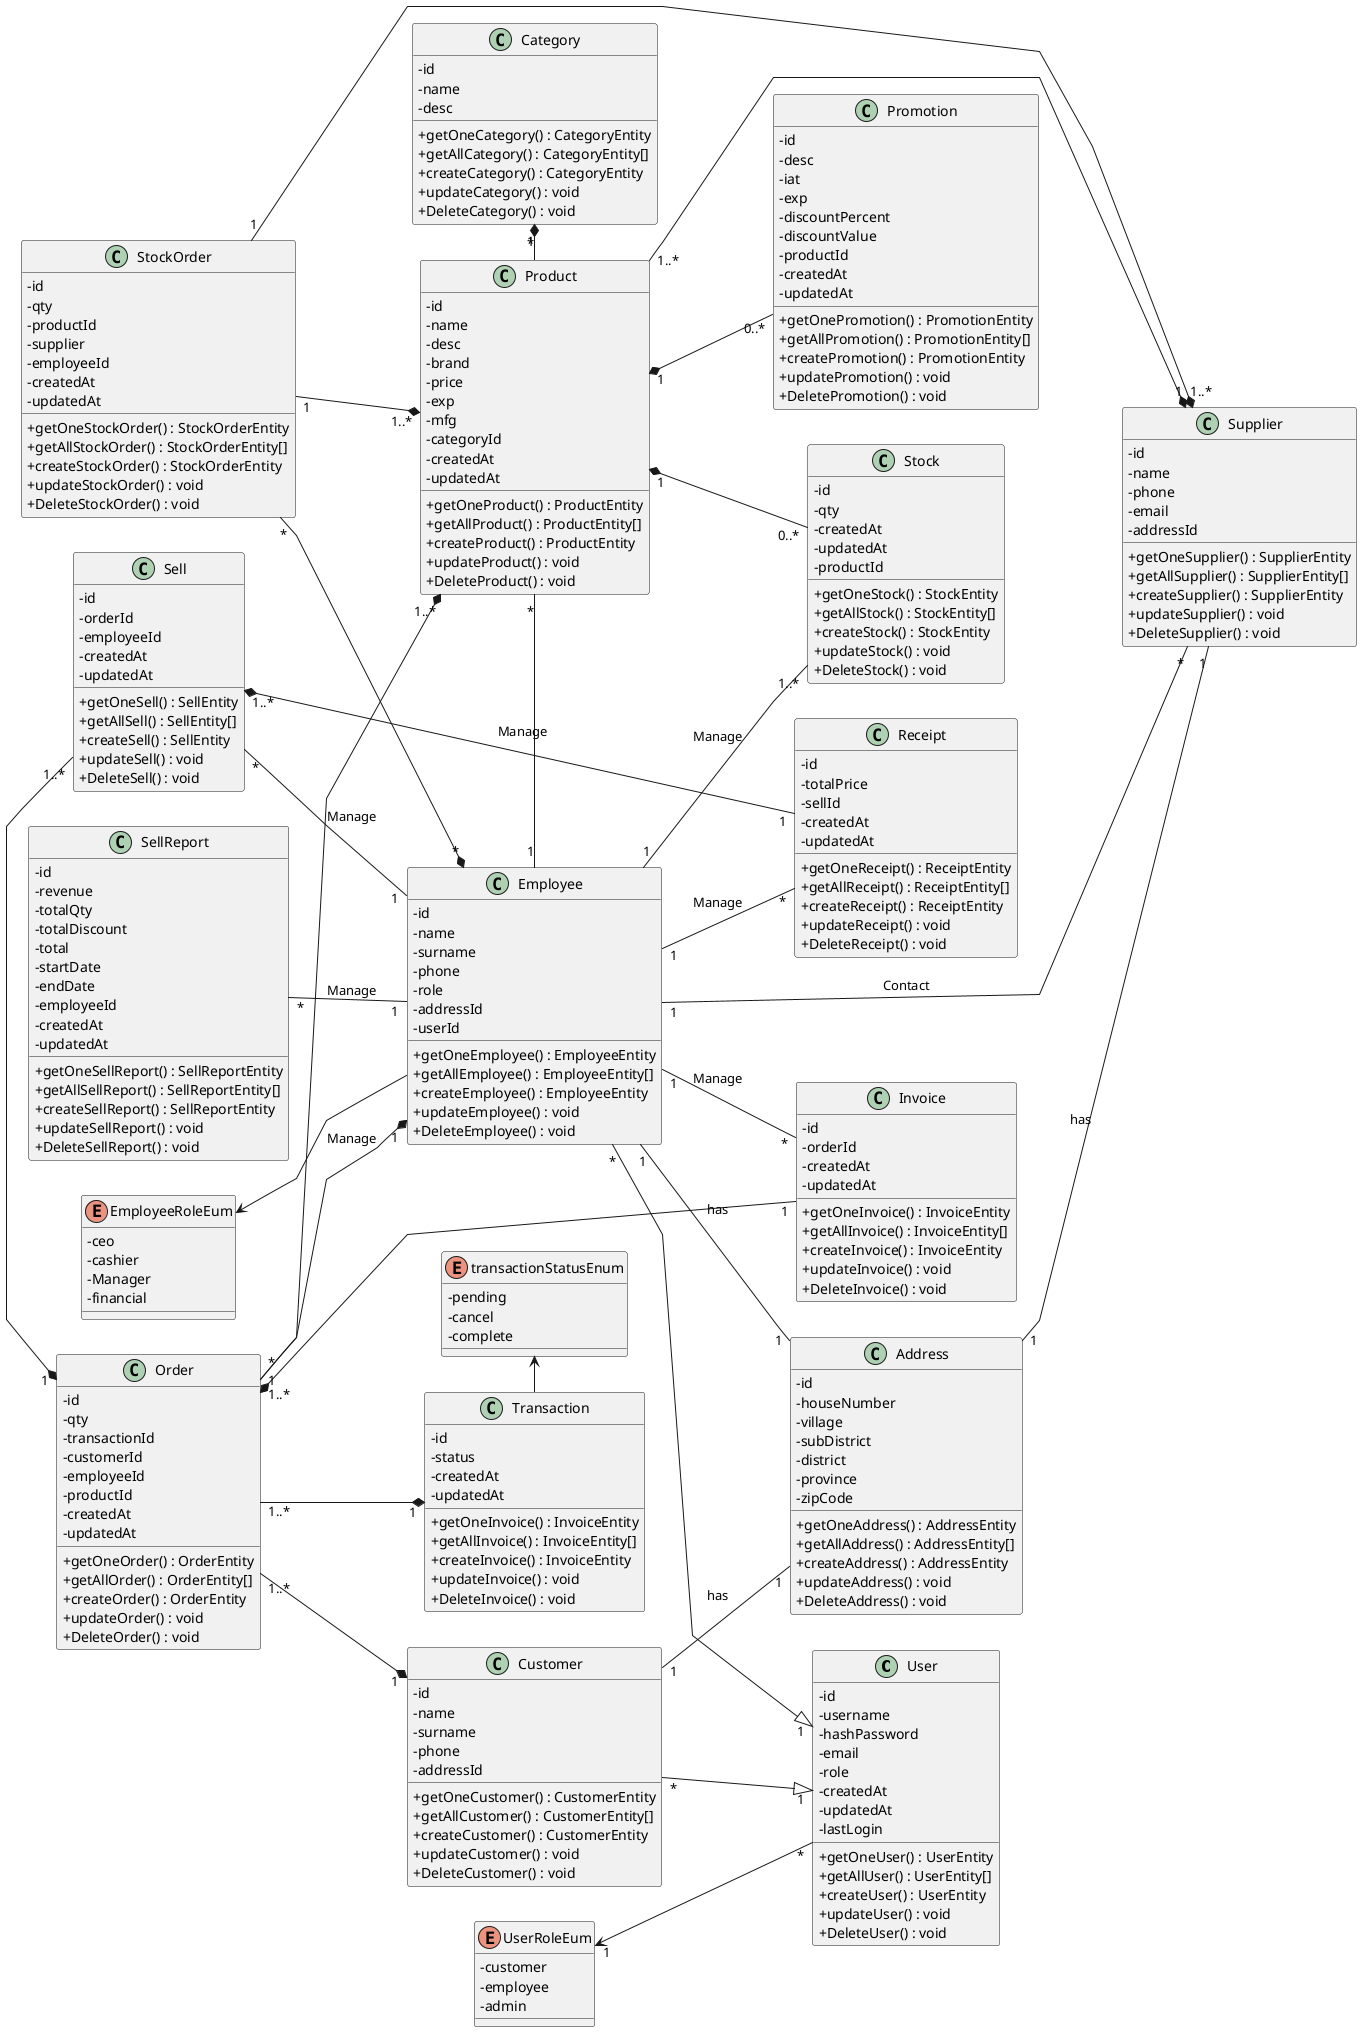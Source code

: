 @startuml
'https://plantuml.com/sequence-diagram
skinparam linetype polyline
'skinparam linetype ortho
'top to bottom direction
left to right direction
skinparam classAttributeIconSize 0
'Type	       Symbol
'Extension	    <|--
'Composition	*--
'Aggregation	o--

class User {
    - id
    - username
    - hashPassword
    - email
    - role
    - createdAt
    - updatedAt
    - lastLogin

    + getOneUser() : UserEntity
    + getAllUser() : UserEntity[]
    + createUser() : UserEntity
    + updateUser() : void
    + DeleteUser() : void
}
'<<enumeration>>
enum UserRoleEum {
    - customer
    - employee
    - admin
}

class Employee {
    - id
    - name
    - surname
    - phone
    - role
    - addressId
    - userId

    + getOneEmployee() : EmployeeEntity
    + getAllEmployee() : EmployeeEntity[]
    + createEmployee() : EmployeeEntity
    + updateEmployee() : void
    + DeleteEmployee() : void
}

class Customer {
    - id
    - name
    - surname
    - phone
    - addressId

    + getOneCustomer() : CustomerEntity
    + getAllCustomer() : CustomerEntity[]
    + createCustomer() : CustomerEntity
    + updateCustomer() : void
    + DeleteCustomer() : void
}

class Address {
    - id
    - houseNumber
    - village
    - subDistrict
    - district
    - province
    - zipCode

    + getOneAddress() : AddressEntity
    + getAllAddress() : AddressEntity[]
    + createAddress() : AddressEntity
    + updateAddress() : void
    + DeleteAddress() : void
}

class Supplier {
    - id
    - name
    - phone
    - email
    - addressId

    + getOneSupplier() : SupplierEntity
    + getAllSupplier() : SupplierEntity[]
    + createSupplier() : SupplierEntity
    + updateSupplier() : void
    + DeleteSupplier() : void
}

'<<enumeration>>
enum EmployeeRoleEum {
    - ceo
    - cashier
    - Manager
    - financial
}



class Stock {
    - id
    - qty
    - createdAt
    - updatedAt
    - productId

    + getOneStock() : StockEntity
    + getAllStock() : StockEntity[]
    + createStock() : StockEntity
    + updateStock() : void
    + DeleteStock() : void
}

class Promotion {
    - id
    - desc
    - iat
    - exp
    - discountPercent
    - discountValue
    - productId
    - createdAt
    - updatedAt

    + getOnePromotion() : PromotionEntity
    + getAllPromotion() : PromotionEntity[]
    + createPromotion() : PromotionEntity
    + updatePromotion() : void
    + DeletePromotion() : void
}

class Product {
    - id
    - name
    - desc
    - brand
    - price
    - exp
    - mfg
    - categoryId
    - createdAt
    - updatedAt

    + getOneProduct() : ProductEntity
    + getAllProduct() : ProductEntity[]
    + createProduct() : ProductEntity
    + updateProduct() : void
    + DeleteProduct() : void
}

class Category {
    - id
    - name
    - desc

    + getOneCategory() : CategoryEntity
    + getAllCategory() : CategoryEntity[]
    + createCategory() : CategoryEntity
    + updateCategory() : void
    + DeleteCategory() : void
}

class Invoice {
    - id
    - orderId
    - createdAt
    - updatedAt

    + getOneInvoice() : InvoiceEntity
    + getAllInvoice() : InvoiceEntity[]
    + createInvoice() : InvoiceEntity
    + updateInvoice() : void
    + DeleteInvoice() : void
}

class Order {
    - id
    - qty
    - transactionId
    - customerId
    - employeeId
    - productId
    - createdAt
    - updatedAt

    + getOneOrder() : OrderEntity
    + getAllOrder() : OrderEntity[]
    + createOrder() : OrderEntity
    + updateOrder() : void
    + DeleteOrder() : void
}

class Sell {
    - id
    - orderId
    - employeeId
    - createdAt
    - updatedAt

    + getOneSell() : SellEntity
    + getAllSell() : SellEntity[]
    + createSell() : SellEntity
    + updateSell() : void
    + DeleteSell() : void
}

class Receipt {
    - id
    - totalPrice
    - sellId
    - createdAt
    - updatedAt


    + getOneReceipt() : ReceiptEntity
    + getAllReceipt() : ReceiptEntity[]
    + createReceipt() : ReceiptEntity
    + updateReceipt() : void
    + DeleteReceipt() : void

}


class Transaction {
    - id
    - status
    - createdAt
    - updatedAt

    + getOneInvoice() : InvoiceEntity
    + getAllInvoice() : InvoiceEntity[]
    + createInvoice() : InvoiceEntity
    + updateInvoice() : void
    + DeleteInvoice() : void
}
enum transactionStatusEnum {
    - pending
    - cancel
    - complete
}

class SellReport {
    - id
    - revenue
    - totalQty
    - totalDiscount
    - total
    - startDate
    - endDate
    - employeeId
    - createdAt
    - updatedAt

    + getOneSellReport() : SellReportEntity
    + getAllSellReport() : SellReportEntity[]
    + createSellReport() : SellReportEntity
    + updateSellReport() : void
    + DeleteSellReport() : void
}

class StockOrder {
    - id
    - qty
    - productId
    - supplier
    - employeeId
    - createdAt
    - updatedAt

    + getOneStockOrder() : StockOrderEntity
    + getAllStockOrder() : StockOrderEntity[]
    + createStockOrder() : StockOrderEntity
    + updateStockOrder() : void
    + DeleteStockOrder() : void
}


User "*" -up-> "1" UserRoleEum
Employee "*" --|> "1"   User
Customer "*" -right-|> "1"   User

Product "1" *-- "0..*" Stock
Product "*" -right- "1" Employee : "Manage"

Employee "1" -- "1..*" Stock : "Manage"

Product "*" -left-* "1" Category
Product "1..*" --* "1" Supplier

Order "1..*" *-- "1" Invoice

Sell "1..*" *-- "1" Receipt
Sell "1..*" -right-* "1" Order
Sell "*" -- "1" Employee : "Manage"


Order "1..*" --* "1" Customer
Order "1" --* "1..*" Product
'Order "1" -- "*" Stock : "check"

Employee  -up->  EmployeeRoleEum

Employee "1" -- "*" Invoice : "Manage"
Employee "1" -- "*" Receipt : "Manage"

Employee "1" -- "*" Supplier : "Contact"
Order "*" --* "1" Employee : "Manage"

Order "1..*" --*  "1" Transaction

Transaction  -left->  transactionStatusEnum

Promotion "0..*" -up-* "1" Product

Address "1" -- "1" Supplier : "has"
Customer "1" -- "1" Address : "has"
Employee "1" -- "1" Address : "has"


StockOrder "1" --* "1..*" Product
StockOrder "*" --* "*" Employee
StockOrder "1" -right-* "1..*" Supplier

SellReport "*" -- "1" Employee : "Manage"



@enduml